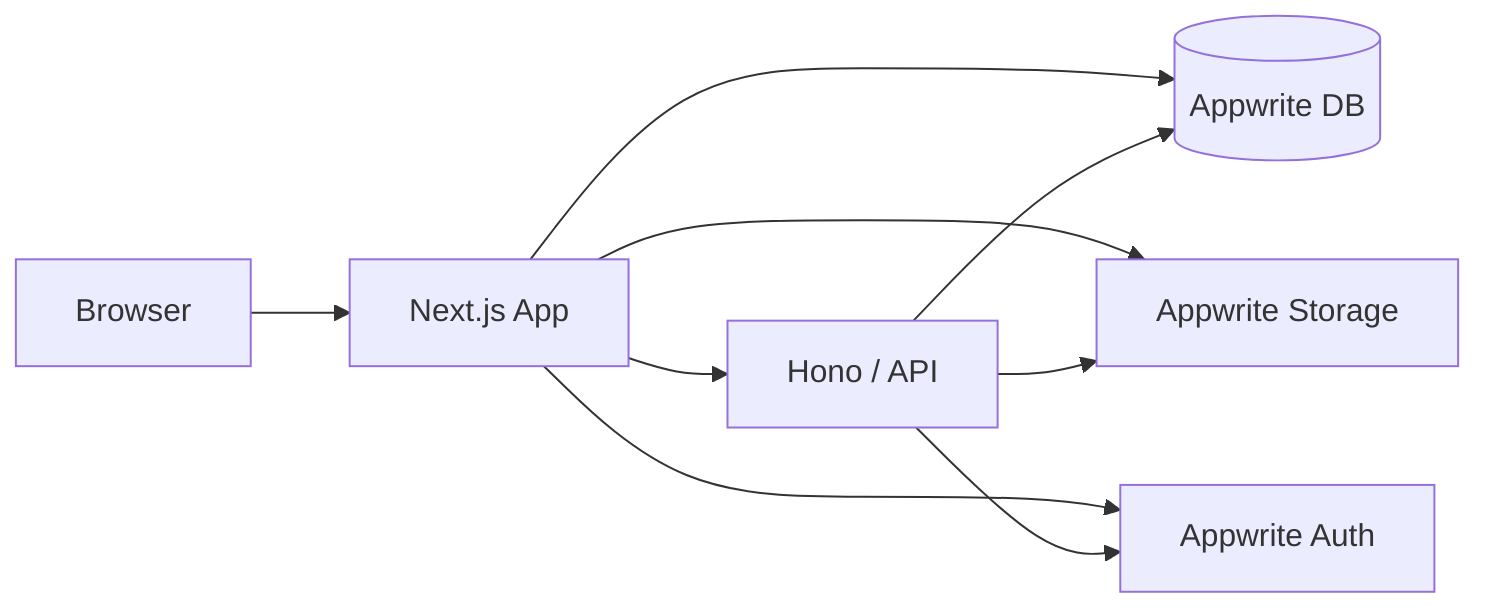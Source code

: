 flowchart LR
  B[Browser] --> N[Next.js App]
  N --> A[Hono / API]
  N --> DB[(Appwrite DB)]
  N --> S[Appwrite Storage]
  N --> Auth[Appwrite Auth]
  A --> DB
  A --> S
  A --> Auth
  %% compact horizontal layout for slides